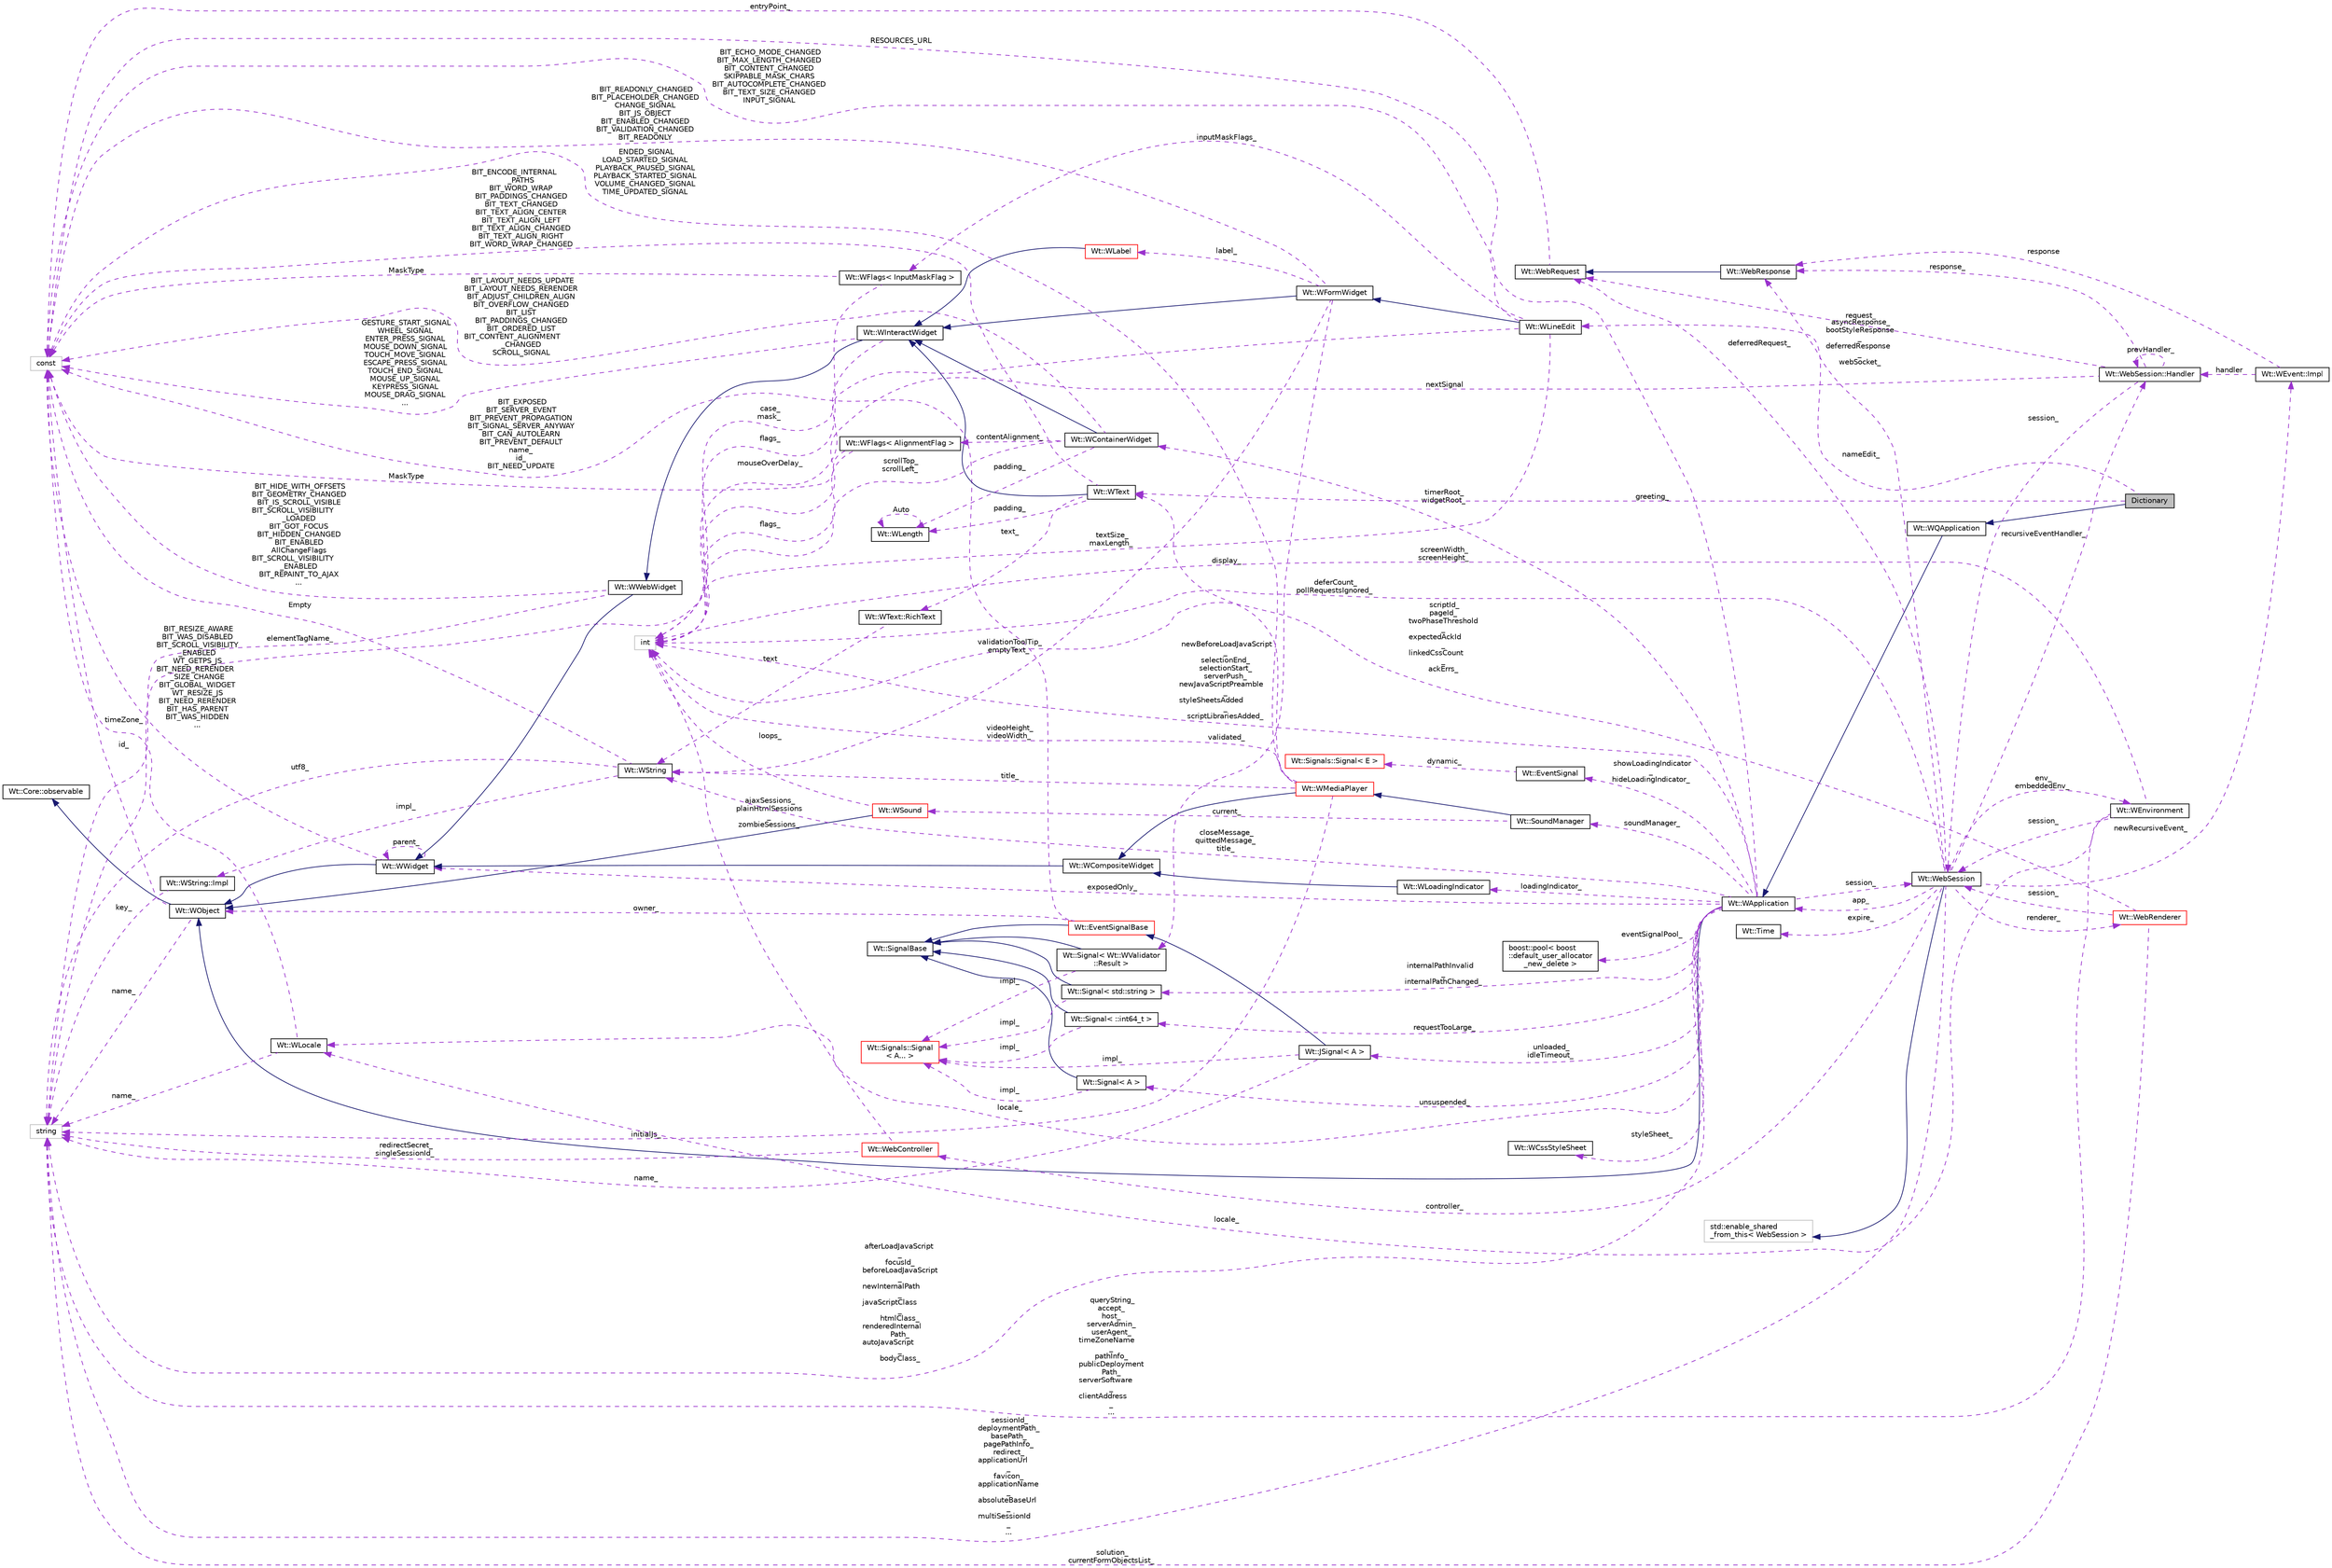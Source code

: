 digraph "Dictionary"
{
 // LATEX_PDF_SIZE
  edge [fontname="Helvetica",fontsize="10",labelfontname="Helvetica",labelfontsize="10"];
  node [fontname="Helvetica",fontsize="10",shape=record];
  rankdir="LR";
  Node1 [label="Dictionary",height=0.2,width=0.4,color="black", fillcolor="grey75", style="filled", fontcolor="black",tooltip=" "];
  Node2 -> Node1 [dir="back",color="midnightblue",fontsize="10",style="solid",fontname="Helvetica"];
  Node2 [label="Wt::WQApplication",height=0.2,width=0.4,color="black", fillcolor="white", style="filled",URL="$classWt_1_1WQApplication.html",tooltip="An application class that provides interopability between Wt and Qt."];
  Node3 -> Node2 [dir="back",color="midnightblue",fontsize="10",style="solid",fontname="Helvetica"];
  Node3 [label="Wt::WApplication",height=0.2,width=0.4,color="black", fillcolor="white", style="filled",URL="$classWt_1_1WApplication.html",tooltip="Represents an application instance for a single session."];
  Node4 -> Node3 [dir="back",color="midnightblue",fontsize="10",style="solid",fontname="Helvetica"];
  Node4 [label="Wt::WObject",height=0.2,width=0.4,color="black", fillcolor="white", style="filled",URL="$classWt_1_1WObject.html",tooltip="A base class for objects that participate in the signal/slot system."];
  Node5 -> Node4 [dir="back",color="midnightblue",fontsize="10",style="solid",fontname="Helvetica"];
  Node5 [label="Wt::Core::observable",height=0.2,width=0.4,color="black", fillcolor="white", style="filled",URL="$classWt_1_1Core_1_1observable.html",tooltip="A base class for objects whose life-time can be tracked."];
  Node6 -> Node4 [dir="back",color="darkorchid3",fontsize="10",style="dashed",label=" name_" ,fontname="Helvetica"];
  Node6 [label="string",height=0.2,width=0.4,color="grey75", fillcolor="white", style="filled",tooltip=" "];
  Node7 -> Node4 [dir="back",color="darkorchid3",fontsize="10",style="dashed",label=" id_" ,fontname="Helvetica"];
  Node7 [label="const",height=0.2,width=0.4,color="grey75", fillcolor="white", style="filled",tooltip=" "];
  Node8 -> Node3 [dir="back",color="darkorchid3",fontsize="10",style="dashed",label=" timerRoot_\nwidgetRoot_" ,fontname="Helvetica"];
  Node8 [label="Wt::WContainerWidget",height=0.2,width=0.4,color="black", fillcolor="white", style="filled",URL="$classWt_1_1WContainerWidget.html",tooltip="A widget that holds and manages child widgets."];
  Node9 -> Node8 [dir="back",color="midnightblue",fontsize="10",style="solid",fontname="Helvetica"];
  Node9 [label="Wt::WInteractWidget",height=0.2,width=0.4,color="black", fillcolor="white", style="filled",URL="$classWt_1_1WInteractWidget.html",tooltip="An abstract widget that can receive user-interface interaction."];
  Node10 -> Node9 [dir="back",color="midnightblue",fontsize="10",style="solid",fontname="Helvetica"];
  Node10 [label="Wt::WWebWidget",height=0.2,width=0.4,color="black", fillcolor="white", style="filled",URL="$classWt_1_1WWebWidget.html",tooltip="A base class for widgets with an HTML counterpart."];
  Node11 -> Node10 [dir="back",color="midnightblue",fontsize="10",style="solid",fontname="Helvetica"];
  Node11 [label="Wt::WWidget",height=0.2,width=0.4,color="black", fillcolor="white", style="filled",URL="$classWt_1_1WWidget.html",tooltip="The abstract base class for a user-interface component."];
  Node4 -> Node11 [dir="back",color="midnightblue",fontsize="10",style="solid",fontname="Helvetica"];
  Node11 -> Node11 [dir="back",color="darkorchid3",fontsize="10",style="dashed",label=" parent_" ,fontname="Helvetica"];
  Node7 -> Node11 [dir="back",color="darkorchid3",fontsize="10",style="dashed",label=" BIT_RESIZE_AWARE\nBIT_WAS_DISABLED\nBIT_SCROLL_VISIBILITY\l_ENABLED\nWT_GETPS_JS\nBIT_NEED_RERENDER\l_SIZE_CHANGE\nBIT_GLOBAL_WIDGET\nWT_RESIZE_JS\nBIT_NEED_RERENDER\nBIT_HAS_PARENT\nBIT_WAS_HIDDEN\n..." ,fontname="Helvetica"];
  Node6 -> Node10 [dir="back",color="darkorchid3",fontsize="10",style="dashed",label=" elementTagName_" ,fontname="Helvetica"];
  Node7 -> Node10 [dir="back",color="darkorchid3",fontsize="10",style="dashed",label=" BIT_HIDE_WITH_OFFSETS\nBIT_GEOMETRY_CHANGED\nBIT_IS_SCROLL_VISIBLE\nBIT_SCROLL_VISIBILITY\l_LOADED\nBIT_GOT_FOCUS\nBIT_HIDDEN_CHANGED\nBIT_ENABLED\nAllChangeFlags\nBIT_SCROLL_VISIBILITY\l_ENABLED\nBIT_REPAINT_TO_AJAX\n..." ,fontname="Helvetica"];
  Node12 -> Node9 [dir="back",color="darkorchid3",fontsize="10",style="dashed",label=" mouseOverDelay_" ,fontname="Helvetica"];
  Node12 [label="int",height=0.2,width=0.4,color="grey75", fillcolor="white", style="filled",tooltip=" "];
  Node7 -> Node9 [dir="back",color="darkorchid3",fontsize="10",style="dashed",label=" GESTURE_START_SIGNAL\nWHEEL_SIGNAL\nENTER_PRESS_SIGNAL\nMOUSE_DOWN_SIGNAL\nTOUCH_MOVE_SIGNAL\nESCAPE_PRESS_SIGNAL\nTOUCH_END_SIGNAL\nMOUSE_UP_SIGNAL\nKEYPRESS_SIGNAL\nMOUSE_DRAG_SIGNAL\n..." ,fontname="Helvetica"];
  Node12 -> Node8 [dir="back",color="darkorchid3",fontsize="10",style="dashed",label=" scrollTop_\nscrollLeft_" ,fontname="Helvetica"];
  Node13 -> Node8 [dir="back",color="darkorchid3",fontsize="10",style="dashed",label=" contentAlignment_" ,fontname="Helvetica"];
  Node13 [label="Wt::WFlags\< AlignmentFlag \>",height=0.2,width=0.4,color="black", fillcolor="white", style="filled",URL="$classWt_1_1WFlags.html",tooltip=" "];
  Node12 -> Node13 [dir="back",color="darkorchid3",fontsize="10",style="dashed",label=" flags_" ,fontname="Helvetica"];
  Node7 -> Node13 [dir="back",color="darkorchid3",fontsize="10",style="dashed",label=" MaskType" ,fontname="Helvetica"];
  Node14 -> Node8 [dir="back",color="darkorchid3",fontsize="10",style="dashed",label=" padding_" ,fontname="Helvetica"];
  Node14 [label="Wt::WLength",height=0.2,width=0.4,color="black", fillcolor="white", style="filled",URL="$classWt_1_1WLength.html",tooltip="A value class that describes a CSS length."];
  Node14 -> Node14 [dir="back",color="darkorchid3",fontsize="10",style="dashed",label=" Auto" ,fontname="Helvetica"];
  Node7 -> Node8 [dir="back",color="darkorchid3",fontsize="10",style="dashed",label=" BIT_LAYOUT_NEEDS_UPDATE\nBIT_LAYOUT_NEEDS_RERENDER\nBIT_ADJUST_CHILDREN_ALIGN\nBIT_OVERFLOW_CHANGED\nBIT_LIST\nBIT_PADDINGS_CHANGED\nBIT_ORDERED_LIST\nBIT_CONTENT_ALIGNMENT\l_CHANGED\nSCROLL_SIGNAL" ,fontname="Helvetica"];
  Node15 -> Node3 [dir="back",color="darkorchid3",fontsize="10",style="dashed",label=" unsuspended_" ,fontname="Helvetica"];
  Node15 [label="Wt::Signal\< A \>",height=0.2,width=0.4,color="black", fillcolor="white", style="filled",URL="$classWt_1_1Signal.html",tooltip="A signal that propagates events to listeners."];
  Node16 -> Node15 [dir="back",color="midnightblue",fontsize="10",style="solid",fontname="Helvetica"];
  Node16 [label="Wt::SignalBase",height=0.2,width=0.4,color="black", fillcolor="white", style="filled",URL="$classWt_1_1SignalBase.html",tooltip="Abstract base class of a signal."];
  Node17 -> Node15 [dir="back",color="darkorchid3",fontsize="10",style="dashed",label=" impl_" ,fontname="Helvetica"];
  Node17 [label="Wt::Signals::Signal\l\< A... \>",height=0.2,width=0.4,color="red", fillcolor="white", style="filled",URL="$structWt_1_1Signals_1_1Signal.html",tooltip=" "];
  Node24 -> Node3 [dir="back",color="darkorchid3",fontsize="10",style="dashed",label=" session_" ,fontname="Helvetica"];
  Node24 [label="Wt::WebSession",height=0.2,width=0.4,color="black", fillcolor="white", style="filled",URL="$classWt_1_1WebSession.html",tooltip=" "];
  Node25 -> Node24 [dir="back",color="midnightblue",fontsize="10",style="solid",fontname="Helvetica"];
  Node25 [label="std::enable_shared\l_from_this\< WebSession \>",height=0.2,width=0.4,color="grey75", fillcolor="white", style="filled",tooltip=" "];
  Node3 -> Node24 [dir="back",color="darkorchid3",fontsize="10",style="dashed",label=" app_" ,fontname="Helvetica"];
  Node26 -> Node24 [dir="back",color="darkorchid3",fontsize="10",style="dashed",label=" env_\nembeddedEnv_" ,fontname="Helvetica"];
  Node26 [label="Wt::WEnvironment",height=0.2,width=0.4,color="black", fillcolor="white", style="filled",URL="$classWt_1_1WEnvironment.html",tooltip="A class that captures information on the application environment."];
  Node24 -> Node26 [dir="back",color="darkorchid3",fontsize="10",style="dashed",label=" session_" ,fontname="Helvetica"];
  Node27 -> Node26 [dir="back",color="darkorchid3",fontsize="10",style="dashed",label=" locale_" ,fontname="Helvetica"];
  Node27 [label="Wt::WLocale",height=0.2,width=0.4,color="black", fillcolor="white", style="filled",URL="$classWt_1_1WLocale.html",tooltip="A locale."];
  Node6 -> Node27 [dir="back",color="darkorchid3",fontsize="10",style="dashed",label=" name_" ,fontname="Helvetica"];
  Node7 -> Node27 [dir="back",color="darkorchid3",fontsize="10",style="dashed",label=" timeZone_" ,fontname="Helvetica"];
  Node12 -> Node26 [dir="back",color="darkorchid3",fontsize="10",style="dashed",label=" screenWidth_\nscreenHeight_" ,fontname="Helvetica"];
  Node6 -> Node26 [dir="back",color="darkorchid3",fontsize="10",style="dashed",label=" queryString_\naccept_\nhost_\nserverAdmin_\nuserAgent_\ntimeZoneName\l_\npathInfo_\npublicDeployment\lPath_\nserverSoftware\l_\nclientAddress\l_\n..." ,fontname="Helvetica"];
  Node28 -> Node24 [dir="back",color="darkorchid3",fontsize="10",style="dashed",label=" deferredRequest_" ,fontname="Helvetica"];
  Node28 [label="Wt::WebRequest",height=0.2,width=0.4,color="black", fillcolor="white", style="filled",URL="$classWt_1_1WebRequest.html",tooltip=" "];
  Node7 -> Node28 [dir="back",color="darkorchid3",fontsize="10",style="dashed",label=" entryPoint_" ,fontname="Helvetica"];
  Node29 -> Node24 [dir="back",color="darkorchid3",fontsize="10",style="dashed",label=" renderer_" ,fontname="Helvetica"];
  Node29 [label="Wt::WebRenderer",height=0.2,width=0.4,color="red", fillcolor="white", style="filled",URL="$classWt_1_1WebRenderer.html",tooltip=" "];
  Node24 -> Node29 [dir="back",color="darkorchid3",fontsize="10",style="dashed",label=" session_" ,fontname="Helvetica"];
  Node12 -> Node29 [dir="back",color="darkorchid3",fontsize="10",style="dashed",label=" scriptId_\npageId_\ntwoPhaseThreshold\l_\nexpectedAckId\l_\nlinkedCssCount\l_\nackErrs_" ,fontname="Helvetica"];
  Node6 -> Node29 [dir="back",color="darkorchid3",fontsize="10",style="dashed",label=" solution_\ncurrentFormObjectsList_" ,fontname="Helvetica"];
  Node32 -> Node24 [dir="back",color="darkorchid3",fontsize="10",style="dashed",label=" newRecursiveEvent_" ,fontname="Helvetica"];
  Node32 [label="Wt::WEvent::Impl",height=0.2,width=0.4,color="black", fillcolor="white", style="filled",URL="$structWt_1_1WEvent_1_1Impl.html",tooltip=" "];
  Node33 -> Node32 [dir="back",color="darkorchid3",fontsize="10",style="dashed",label=" response" ,fontname="Helvetica"];
  Node33 [label="Wt::WebResponse",height=0.2,width=0.4,color="black", fillcolor="white", style="filled",URL="$classWt_1_1WebResponse.html",tooltip=" "];
  Node28 -> Node33 [dir="back",color="midnightblue",fontsize="10",style="solid",fontname="Helvetica"];
  Node34 -> Node32 [dir="back",color="darkorchid3",fontsize="10",style="dashed",label=" handler" ,fontname="Helvetica"];
  Node34 [label="Wt::WebSession::Handler",height=0.2,width=0.4,color="black", fillcolor="white", style="filled",URL="$classWt_1_1WebSession_1_1Handler.html",tooltip=" "];
  Node28 -> Node34 [dir="back",color="darkorchid3",fontsize="10",style="dashed",label=" request_" ,fontname="Helvetica"];
  Node24 -> Node34 [dir="back",color="darkorchid3",fontsize="10",style="dashed",label=" session_" ,fontname="Helvetica"];
  Node33 -> Node34 [dir="back",color="darkorchid3",fontsize="10",style="dashed",label=" response_" ,fontname="Helvetica"];
  Node12 -> Node34 [dir="back",color="darkorchid3",fontsize="10",style="dashed",label=" nextSignal" ,fontname="Helvetica"];
  Node34 -> Node34 [dir="back",color="darkorchid3",fontsize="10",style="dashed",label=" prevHandler_" ,fontname="Helvetica"];
  Node35 -> Node24 [dir="back",color="darkorchid3",fontsize="10",style="dashed",label=" expire_" ,fontname="Helvetica"];
  Node35 [label="Wt::Time",height=0.2,width=0.4,color="black", fillcolor="white", style="filled",URL="$classWt_1_1Time.html",tooltip=" "];
  Node36 -> Node24 [dir="back",color="darkorchid3",fontsize="10",style="dashed",label=" controller_" ,fontname="Helvetica"];
  Node36 [label="Wt::WebController",height=0.2,width=0.4,color="red", fillcolor="white", style="filled",URL="$classWt_1_1WebController.html",tooltip=" "];
  Node12 -> Node36 [dir="back",color="darkorchid3",fontsize="10",style="dashed",label=" ajaxSessions_\nplainHtmlSessions\l_\nzombieSessions_" ,fontname="Helvetica"];
  Node6 -> Node36 [dir="back",color="darkorchid3",fontsize="10",style="dashed",label=" redirectSecret_\nsingleSessionId_" ,fontname="Helvetica"];
  Node33 -> Node24 [dir="back",color="darkorchid3",fontsize="10",style="dashed",label=" asyncResponse_\nbootStyleResponse\l_\ndeferredResponse\l_\nwebSocket_" ,fontname="Helvetica"];
  Node12 -> Node24 [dir="back",color="darkorchid3",fontsize="10",style="dashed",label=" deferCount_\npollRequestsIgnored_" ,fontname="Helvetica"];
  Node6 -> Node24 [dir="back",color="darkorchid3",fontsize="10",style="dashed",label=" sessionId_\ndeploymentPath_\nbasePath_\npagePathInfo_\nredirect_\napplicationUrl\l_\nfavicon_\napplicationName\l_\nabsoluteBaseUrl\l_\nmultiSessionId\l_\n..." ,fontname="Helvetica"];
  Node34 -> Node24 [dir="back",color="darkorchid3",fontsize="10",style="dashed",label=" recursiveEventHandler_" ,fontname="Helvetica"];
  Node43 -> Node3 [dir="back",color="darkorchid3",fontsize="10",style="dashed",label=" closeMessage_\nquittedMessage_\ntitle_" ,fontname="Helvetica"];
  Node43 [label="Wt::WString",height=0.2,width=0.4,color="black", fillcolor="white", style="filled",URL="$classWt_1_1WString.html",tooltip="A value class which describes a locale-aware unicode string."];
  Node44 -> Node43 [dir="back",color="darkorchid3",fontsize="10",style="dashed",label=" impl_" ,fontname="Helvetica"];
  Node44 [label="Wt::WString::Impl",height=0.2,width=0.4,color="black", fillcolor="white", style="filled",URL="$structWt_1_1WString_1_1Impl.html",tooltip=" "];
  Node6 -> Node44 [dir="back",color="darkorchid3",fontsize="10",style="dashed",label=" key_" ,fontname="Helvetica"];
  Node6 -> Node43 [dir="back",color="darkorchid3",fontsize="10",style="dashed",label=" utf8_" ,fontname="Helvetica"];
  Node7 -> Node43 [dir="back",color="darkorchid3",fontsize="10",style="dashed",label=" Empty" ,fontname="Helvetica"];
  Node45 -> Node3 [dir="back",color="darkorchid3",fontsize="10",style="dashed",label=" showLoadingIndicator\l_\nhideLoadingIndicator_" ,fontname="Helvetica"];
  Node45 [label="Wt::EventSignal",height=0.2,width=0.4,color="black", fillcolor="white", style="filled",URL="$classWt_1_1EventSignal.html",tooltip="A signal that conveys user-interface events."];
  Node46 -> Node45 [dir="back",color="darkorchid3",fontsize="10",style="dashed",label=" dynamic_" ,fontname="Helvetica"];
  Node46 [label="Wt::Signals::Signal\< E \>",height=0.2,width=0.4,color="red", fillcolor="white", style="filled",URL="$structWt_1_1Signals_1_1Signal.html",tooltip=" "];
  Node47 -> Node3 [dir="back",color="darkorchid3",fontsize="10",style="dashed",label=" eventSignalPool_" ,fontname="Helvetica"];
  Node47 [label="boost::pool\< boost\l::default_user_allocator\l_new_delete \>",height=0.2,width=0.4,color="black", fillcolor="white", style="filled",URL="$classboost_1_1pool.html",tooltip=" "];
  Node27 -> Node3 [dir="back",color="darkorchid3",fontsize="10",style="dashed",label=" locale_" ,fontname="Helvetica"];
  Node48 -> Node3 [dir="back",color="darkorchid3",fontsize="10",style="dashed",label=" unloaded_\nidleTimeout_" ,fontname="Helvetica"];
  Node48 [label="Wt::JSignal\< A \>",height=0.2,width=0.4,color="black", fillcolor="white", style="filled",URL="$classWt_1_1JSignal.html",tooltip="A signal to relay JavaScript to C++ calls."];
  Node49 -> Node48 [dir="back",color="midnightblue",fontsize="10",style="solid",fontname="Helvetica"];
  Node49 [label="Wt::EventSignalBase",height=0.2,width=0.4,color="red", fillcolor="white", style="filled",URL="$classWt_1_1EventSignalBase.html",tooltip="Abstract base class of an event signal."];
  Node16 -> Node49 [dir="back",color="midnightblue",fontsize="10",style="solid",fontname="Helvetica"];
  Node4 -> Node49 [dir="back",color="darkorchid3",fontsize="10",style="dashed",label=" owner_" ,fontname="Helvetica"];
  Node7 -> Node49 [dir="back",color="darkorchid3",fontsize="10",style="dashed",label=" BIT_EXPOSED\nBIT_SERVER_EVENT\nBIT_PREVENT_PROPAGATION\nBIT_SIGNAL_SERVER_ANYWAY\nBIT_CAN_AUTOLEARN\nBIT_PREVENT_DEFAULT\nname_\nid_\nBIT_NEED_UPDATE" ,fontname="Helvetica"];
  Node6 -> Node48 [dir="back",color="darkorchid3",fontsize="10",style="dashed",label=" name_" ,fontname="Helvetica"];
  Node17 -> Node48 [dir="back",color="darkorchid3",fontsize="10",style="dashed",label=" impl_" ,fontname="Helvetica"];
  Node51 -> Node3 [dir="back",color="darkorchid3",fontsize="10",style="dashed",label=" loadingIndicator_" ,fontname="Helvetica"];
  Node51 [label="Wt::WLoadingIndicator",height=0.2,width=0.4,color="black", fillcolor="white", style="filled",URL="$classWt_1_1WLoadingIndicator.html",tooltip="An abstract interface for a loading indicator."];
  Node52 -> Node51 [dir="back",color="midnightblue",fontsize="10",style="solid",fontname="Helvetica"];
  Node52 [label="Wt::WCompositeWidget",height=0.2,width=0.4,color="black", fillcolor="white", style="filled",URL="$classWt_1_1WCompositeWidget.html",tooltip="A widget that hides the implementation of composite widgets."];
  Node11 -> Node52 [dir="back",color="midnightblue",fontsize="10",style="solid",fontname="Helvetica"];
  Node53 -> Node3 [dir="back",color="darkorchid3",fontsize="10",style="dashed",label=" styleSheet_" ,fontname="Helvetica"];
  Node53 [label="Wt::WCssStyleSheet",height=0.2,width=0.4,color="black", fillcolor="white", style="filled",URL="$classWt_1_1WCssStyleSheet.html",tooltip="A CSS style sheet."];
  Node54 -> Node3 [dir="back",color="darkorchid3",fontsize="10",style="dashed",label=" internalPathInvalid\l_\ninternalPathChanged_" ,fontname="Helvetica"];
  Node54 [label="Wt::Signal\< std::string \>",height=0.2,width=0.4,color="black", fillcolor="white", style="filled",URL="$classWt_1_1Signal.html",tooltip=" "];
  Node16 -> Node54 [dir="back",color="midnightblue",fontsize="10",style="solid",fontname="Helvetica"];
  Node17 -> Node54 [dir="back",color="darkorchid3",fontsize="10",style="dashed",label=" impl_" ,fontname="Helvetica"];
  Node55 -> Node3 [dir="back",color="darkorchid3",fontsize="10",style="dashed",label=" requestTooLarge_" ,fontname="Helvetica"];
  Node55 [label="Wt::Signal\< ::int64_t \>",height=0.2,width=0.4,color="black", fillcolor="white", style="filled",URL="$classWt_1_1Signal.html",tooltip=" "];
  Node16 -> Node55 [dir="back",color="midnightblue",fontsize="10",style="solid",fontname="Helvetica"];
  Node17 -> Node55 [dir="back",color="darkorchid3",fontsize="10",style="dashed",label=" impl_" ,fontname="Helvetica"];
  Node12 -> Node3 [dir="back",color="darkorchid3",fontsize="10",style="dashed",label=" newBeforeLoadJavaScript\l_\nselectionEnd_\nselectionStart_\nserverPush_\nnewJavaScriptPreamble\l_\nstyleSheetsAdded\l_\nscriptLibrariesAdded_" ,fontname="Helvetica"];
  Node56 -> Node3 [dir="back",color="darkorchid3",fontsize="10",style="dashed",label=" soundManager_" ,fontname="Helvetica"];
  Node56 [label="Wt::SoundManager",height=0.2,width=0.4,color="black", fillcolor="white", style="filled",URL="$classWt_1_1SoundManager.html",tooltip=" "];
  Node57 -> Node56 [dir="back",color="midnightblue",fontsize="10",style="solid",fontname="Helvetica"];
  Node57 [label="Wt::WMediaPlayer",height=0.2,width=0.4,color="red", fillcolor="white", style="filled",URL="$classWt_1_1WMediaPlayer.html",tooltip="A media player."];
  Node52 -> Node57 [dir="back",color="midnightblue",fontsize="10",style="solid",fontname="Helvetica"];
  Node43 -> Node57 [dir="back",color="darkorchid3",fontsize="10",style="dashed",label=" title_" ,fontname="Helvetica"];
  Node12 -> Node57 [dir="back",color="darkorchid3",fontsize="10",style="dashed",label=" videoHeight_\nvideoWidth_" ,fontname="Helvetica"];
  Node60 -> Node57 [dir="back",color="darkorchid3",fontsize="10",style="dashed",label=" display_" ,fontname="Helvetica"];
  Node60 [label="Wt::WText",height=0.2,width=0.4,color="black", fillcolor="white", style="filled",URL="$classWt_1_1WText.html",tooltip="A widget that renders (XHTML) text."];
  Node9 -> Node60 [dir="back",color="midnightblue",fontsize="10",style="solid",fontname="Helvetica"];
  Node61 -> Node60 [dir="back",color="darkorchid3",fontsize="10",style="dashed",label=" text_" ,fontname="Helvetica"];
  Node61 [label="Wt::WText::RichText",height=0.2,width=0.4,color="black", fillcolor="white", style="filled",URL="$structWt_1_1WText_1_1RichText.html",tooltip=" "];
  Node43 -> Node61 [dir="back",color="darkorchid3",fontsize="10",style="dashed",label=" text" ,fontname="Helvetica"];
  Node14 -> Node60 [dir="back",color="darkorchid3",fontsize="10",style="dashed",label=" padding_" ,fontname="Helvetica"];
  Node7 -> Node60 [dir="back",color="darkorchid3",fontsize="10",style="dashed",label=" BIT_ENCODE_INTERNAL\l_PATHS\nBIT_WORD_WRAP\nBIT_PADDINGS_CHANGED\nBIT_TEXT_CHANGED\nBIT_TEXT_ALIGN_CENTER\nBIT_TEXT_ALIGN_LEFT\nBIT_TEXT_ALIGN_CHANGED\nBIT_TEXT_ALIGN_RIGHT\nBIT_WORD_WRAP_CHANGED" ,fontname="Helvetica"];
  Node6 -> Node57 [dir="back",color="darkorchid3",fontsize="10",style="dashed",label=" initialJs_" ,fontname="Helvetica"];
  Node7 -> Node57 [dir="back",color="darkorchid3",fontsize="10",style="dashed",label=" ENDED_SIGNAL\nLOAD_STARTED_SIGNAL\nPLAYBACK_PAUSED_SIGNAL\nPLAYBACK_STARTED_SIGNAL\nVOLUME_CHANGED_SIGNAL\nTIME_UPDATED_SIGNAL" ,fontname="Helvetica"];
  Node65 -> Node56 [dir="back",color="darkorchid3",fontsize="10",style="dashed",label=" current_" ,fontname="Helvetica"];
  Node65 [label="Wt::WSound",height=0.2,width=0.4,color="red", fillcolor="white", style="filled",URL="$classWt_1_1WSound.html",tooltip="A value class to play a sound effect."];
  Node4 -> Node65 [dir="back",color="midnightblue",fontsize="10",style="solid",fontname="Helvetica"];
  Node12 -> Node65 [dir="back",color="darkorchid3",fontsize="10",style="dashed",label=" loops_" ,fontname="Helvetica"];
  Node11 -> Node3 [dir="back",color="darkorchid3",fontsize="10",style="dashed",label=" exposedOnly_" ,fontname="Helvetica"];
  Node6 -> Node3 [dir="back",color="darkorchid3",fontsize="10",style="dashed",label=" afterLoadJavaScript\l_\nfocusId_\nbeforeLoadJavaScript\l_\nnewInternalPath\l_\njavaScriptClass\l_\nhtmlClass_\nrenderedInternal\lPath_\nautoJavaScript\l_\nbodyClass_" ,fontname="Helvetica"];
  Node7 -> Node3 [dir="back",color="darkorchid3",fontsize="10",style="dashed",label=" RESOURCES_URL" ,fontname="Helvetica"];
  Node67 -> Node1 [dir="back",color="darkorchid3",fontsize="10",style="dashed",label=" nameEdit_" ,fontname="Helvetica"];
  Node67 [label="Wt::WLineEdit",height=0.2,width=0.4,color="black", fillcolor="white", style="filled",URL="$classWt_1_1WLineEdit.html",tooltip="A widget that provides a single line edit."];
  Node68 -> Node67 [dir="back",color="midnightblue",fontsize="10",style="solid",fontname="Helvetica"];
  Node68 [label="Wt::WFormWidget",height=0.2,width=0.4,color="black", fillcolor="white", style="filled",URL="$classWt_1_1WFormWidget.html",tooltip="An abstract widget that corresponds to an HTML form element."];
  Node9 -> Node68 [dir="back",color="midnightblue",fontsize="10",style="solid",fontname="Helvetica"];
  Node43 -> Node68 [dir="back",color="darkorchid3",fontsize="10",style="dashed",label=" validationToolTip_\nemptyText_" ,fontname="Helvetica"];
  Node69 -> Node68 [dir="back",color="darkorchid3",fontsize="10",style="dashed",label=" label_" ,fontname="Helvetica"];
  Node69 [label="Wt::WLabel",height=0.2,width=0.4,color="red", fillcolor="white", style="filled",URL="$classWt_1_1WLabel.html",tooltip="A label for a form field."];
  Node9 -> Node69 [dir="back",color="midnightblue",fontsize="10",style="solid",fontname="Helvetica"];
  Node71 -> Node68 [dir="back",color="darkorchid3",fontsize="10",style="dashed",label=" validated_" ,fontname="Helvetica"];
  Node71 [label="Wt::Signal\< Wt::WValidator\l::Result \>",height=0.2,width=0.4,color="black", fillcolor="white", style="filled",URL="$classWt_1_1Signal.html",tooltip=" "];
  Node16 -> Node71 [dir="back",color="midnightblue",fontsize="10",style="solid",fontname="Helvetica"];
  Node17 -> Node71 [dir="back",color="darkorchid3",fontsize="10",style="dashed",label=" impl_" ,fontname="Helvetica"];
  Node7 -> Node68 [dir="back",color="darkorchid3",fontsize="10",style="dashed",label=" BIT_READONLY_CHANGED\nBIT_PLACEHOLDER_CHANGED\nCHANGE_SIGNAL\nBIT_JS_OBJECT\nBIT_ENABLED_CHANGED\nBIT_VALIDATION_CHANGED\nBIT_READONLY" ,fontname="Helvetica"];
  Node72 -> Node67 [dir="back",color="darkorchid3",fontsize="10",style="dashed",label=" inputMaskFlags_" ,fontname="Helvetica"];
  Node72 [label="Wt::WFlags\< InputMaskFlag \>",height=0.2,width=0.4,color="black", fillcolor="white", style="filled",URL="$classWt_1_1WFlags.html",tooltip=" "];
  Node12 -> Node72 [dir="back",color="darkorchid3",fontsize="10",style="dashed",label=" flags_" ,fontname="Helvetica"];
  Node7 -> Node72 [dir="back",color="darkorchid3",fontsize="10",style="dashed",label=" MaskType" ,fontname="Helvetica"];
  Node12 -> Node67 [dir="back",color="darkorchid3",fontsize="10",style="dashed",label=" textSize_\nmaxLength_" ,fontname="Helvetica"];
  Node6 -> Node67 [dir="back",color="darkorchid3",fontsize="10",style="dashed",label=" case_\nmask_" ,fontname="Helvetica"];
  Node7 -> Node67 [dir="back",color="darkorchid3",fontsize="10",style="dashed",label=" BIT_ECHO_MODE_CHANGED\nBIT_MAX_LENGTH_CHANGED\nBIT_CONTENT_CHANGED\nSKIPPABLE_MASK_CHARS\nBIT_AUTOCOMPLETE_CHANGED\nBIT_TEXT_SIZE_CHANGED\nINPUT_SIGNAL" ,fontname="Helvetica"];
  Node60 -> Node1 [dir="back",color="darkorchid3",fontsize="10",style="dashed",label=" greeting_" ,fontname="Helvetica"];
}
